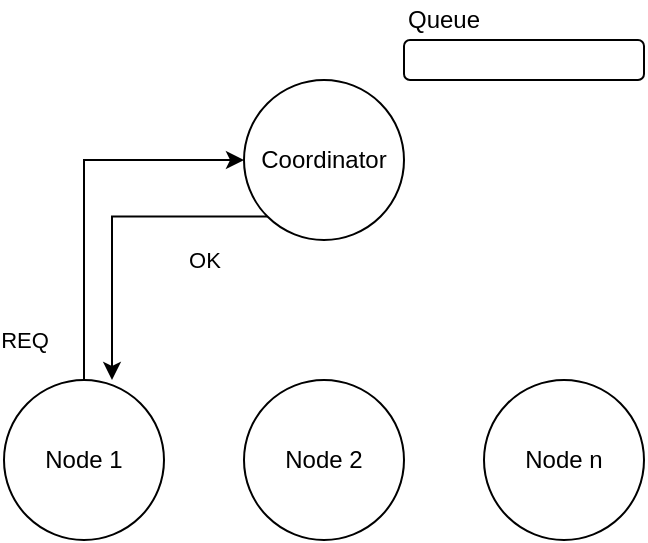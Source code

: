 <mxfile version="14.1.1" type="device"><diagram id="_2H_sgQlQEwFGXm6wrym" name="Page-1"><mxGraphModel dx="676" dy="614" grid="1" gridSize="10" guides="1" tooltips="1" connect="1" arrows="1" fold="1" page="1" pageScale="1" pageWidth="850" pageHeight="1100" math="0" shadow="0"><root><mxCell id="0"/><mxCell id="1" parent="0"/><mxCell id="r2Cv-r2D0T-Mn9ys9mXp-11" style="edgeStyle=orthogonalEdgeStyle;rounded=0;orthogonalLoop=1;jettySize=auto;html=1;exitX=0.5;exitY=0;exitDx=0;exitDy=0;entryX=0;entryY=0.5;entryDx=0;entryDy=0;" parent="1" source="r2Cv-r2D0T-Mn9ys9mXp-1" target="r2Cv-r2D0T-Mn9ys9mXp-4" edge="1"><mxGeometry relative="1" as="geometry"/></mxCell><mxCell id="r2Cv-r2D0T-Mn9ys9mXp-12" value="REQ" style="edgeLabel;html=1;align=center;verticalAlign=middle;resizable=0;points=[];" parent="r2Cv-r2D0T-Mn9ys9mXp-11" vertex="1" connectable="0"><mxGeometry x="-0.442" relative="1" as="geometry"><mxPoint x="-30" y="33" as="offset"/></mxGeometry></mxCell><mxCell id="r2Cv-r2D0T-Mn9ys9mXp-1" value="Node 1" style="ellipse;whiteSpace=wrap;html=1;aspect=fixed;" parent="1" vertex="1"><mxGeometry x="30" y="220" width="80" height="80" as="geometry"/></mxCell><mxCell id="r2Cv-r2D0T-Mn9ys9mXp-2" value="Node 2" style="ellipse;whiteSpace=wrap;html=1;aspect=fixed;" parent="1" vertex="1"><mxGeometry x="150" y="220" width="80" height="80" as="geometry"/></mxCell><mxCell id="r2Cv-r2D0T-Mn9ys9mXp-3" value="Node n" style="ellipse;whiteSpace=wrap;html=1;aspect=fixed;" parent="1" vertex="1"><mxGeometry x="270" y="220" width="80" height="80" as="geometry"/></mxCell><mxCell id="r2Cv-r2D0T-Mn9ys9mXp-13" style="edgeStyle=orthogonalEdgeStyle;rounded=0;orthogonalLoop=1;jettySize=auto;html=1;exitX=0;exitY=1;exitDx=0;exitDy=0;entryX=0.675;entryY=0;entryDx=0;entryDy=0;entryPerimeter=0;" parent="1" source="r2Cv-r2D0T-Mn9ys9mXp-4" target="r2Cv-r2D0T-Mn9ys9mXp-1" edge="1"><mxGeometry relative="1" as="geometry"/></mxCell><mxCell id="r2Cv-r2D0T-Mn9ys9mXp-14" value="OK" style="edgeLabel;html=1;align=center;verticalAlign=middle;resizable=0;points=[];" parent="r2Cv-r2D0T-Mn9ys9mXp-13" vertex="1" connectable="0"><mxGeometry x="0.136" y="2" relative="1" as="geometry"><mxPoint x="44" y="8.42" as="offset"/></mxGeometry></mxCell><mxCell id="r2Cv-r2D0T-Mn9ys9mXp-4" value="Coordinator" style="ellipse;whiteSpace=wrap;html=1;aspect=fixed;" parent="1" vertex="1"><mxGeometry x="150" y="70" width="80" height="80" as="geometry"/></mxCell><mxCell id="r2Cv-r2D0T-Mn9ys9mXp-5" value="" style="rounded=1;whiteSpace=wrap;html=1;" parent="1" vertex="1"><mxGeometry x="230" y="50" width="120" height="20" as="geometry"/></mxCell><mxCell id="r2Cv-r2D0T-Mn9ys9mXp-6" value="Queue" style="text;html=1;strokeColor=none;fillColor=none;align=center;verticalAlign=middle;whiteSpace=wrap;rounded=0;" parent="1" vertex="1"><mxGeometry x="230" y="30" width="40" height="20" as="geometry"/></mxCell></root></mxGraphModel></diagram></mxfile>